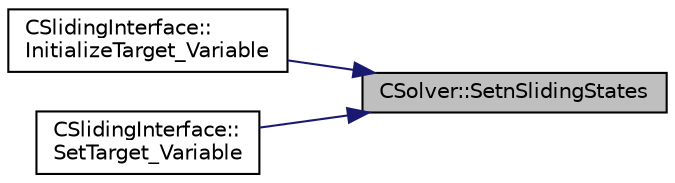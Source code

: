 digraph "CSolver::SetnSlidingStates"
{
 // LATEX_PDF_SIZE
  edge [fontname="Helvetica",fontsize="10",labelfontname="Helvetica",labelfontsize="10"];
  node [fontname="Helvetica",fontsize="10",shape=record];
  rankdir="RL";
  Node1 [label="CSolver::SetnSlidingStates",height=0.2,width=0.4,color="black", fillcolor="grey75", style="filled", fontcolor="black",tooltip="Set the number of outer states for fluid interface nodes."];
  Node1 -> Node2 [dir="back",color="midnightblue",fontsize="10",style="solid",fontname="Helvetica"];
  Node2 [label="CSlidingInterface::\lInitializeTarget_Variable",height=0.2,width=0.4,color="black", fillcolor="white", style="filled",URL="$classCSlidingInterface.html#a138372183195f68747b652191b12f0b5",tooltip="A virtual member, initializes the target variable for sliding mesh."];
  Node1 -> Node3 [dir="back",color="midnightblue",fontsize="10",style="solid",fontname="Helvetica"];
  Node3 [label="CSlidingInterface::\lSetTarget_Variable",height=0.2,width=0.4,color="black", fillcolor="white", style="filled",URL="$classCSlidingInterface.html#a6a697a12145624ddef41858628e59dfb",tooltip="Set the variable that has been received from the target mesh into the target mesh."];
}
